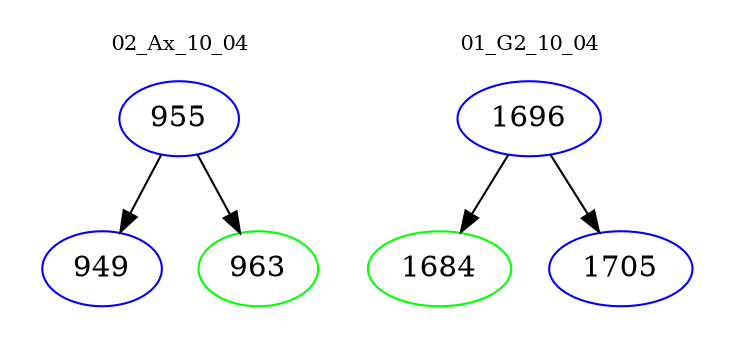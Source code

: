 digraph{
subgraph cluster_0 {
color = white
label = "02_Ax_10_04";
fontsize=10;
T0_955 [label="955", color="blue"]
T0_955 -> T0_949 [color="black"]
T0_949 [label="949", color="blue"]
T0_955 -> T0_963 [color="black"]
T0_963 [label="963", color="green"]
}
subgraph cluster_1 {
color = white
label = "01_G2_10_04";
fontsize=10;
T1_1696 [label="1696", color="blue"]
T1_1696 -> T1_1684 [color="black"]
T1_1684 [label="1684", color="green"]
T1_1696 -> T1_1705 [color="black"]
T1_1705 [label="1705", color="blue"]
}
}
